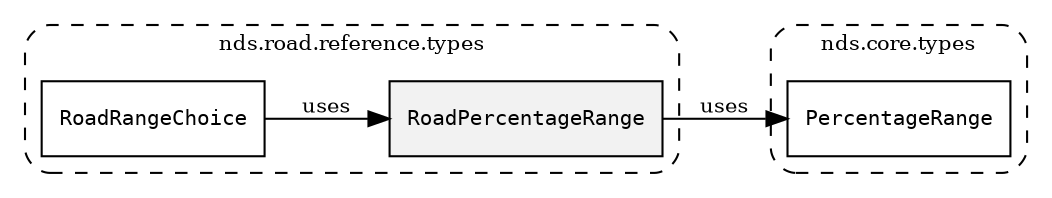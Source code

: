 /**
 * This dot file creates symbol collaboration diagram for RoadPercentageRange.
 */
digraph ZSERIO
{
    node [shape=box, fontsize=10];
    rankdir="LR";
    fontsize=10;
    tooltip="RoadPercentageRange collaboration diagram";

    subgraph "cluster_nds.road.reference.types"
    {
        style="dashed, rounded";
        label="nds.road.reference.types";
        tooltip="Package nds.road.reference.types";
        href="../../../content/packages/nds.road.reference.types.html#Package-nds-road-reference-types";
        target="_parent";

        "RoadPercentageRange" [style="filled", fillcolor="#0000000D", target="_parent", label=<<font face="monospace"><table align="center" border="0" cellspacing="0" cellpadding="0"><tr><td href="../../../content/packages/nds.road.reference.types.html#Subtype-RoadPercentageRange" title="Subtype defined in nds.road.reference.types">RoadPercentageRange</td></tr></table></font>>];
        "RoadRangeChoice" [target="_parent", label=<<font face="monospace"><table align="center" border="0" cellspacing="0" cellpadding="0"><tr><td href="../../../content/packages/nds.road.reference.types.html#Choice-RoadRangeChoice" title="Choice defined in nds.road.reference.types">RoadRangeChoice</td></tr></table></font>>];
    }

    subgraph "cluster_nds.core.types"
    {
        style="dashed, rounded";
        label="nds.core.types";
        tooltip="Package nds.core.types";
        href="../../../content/packages/nds.core.types.html#Package-nds-core-types";
        target="_parent";

        "PercentageRange" [target="_parent", label=<<font face="monospace"><table align="center" border="0" cellspacing="0" cellpadding="0"><tr><td href="../../../content/packages/nds.core.types.html#Structure-PercentageRange" title="Structure defined in nds.core.types">PercentageRange</td></tr></table></font>>];
    }

    "RoadPercentageRange" -> "PercentageRange" [label="uses", fontsize=10];
    "RoadRangeChoice" -> "RoadPercentageRange" [label="uses", fontsize=10];
}
